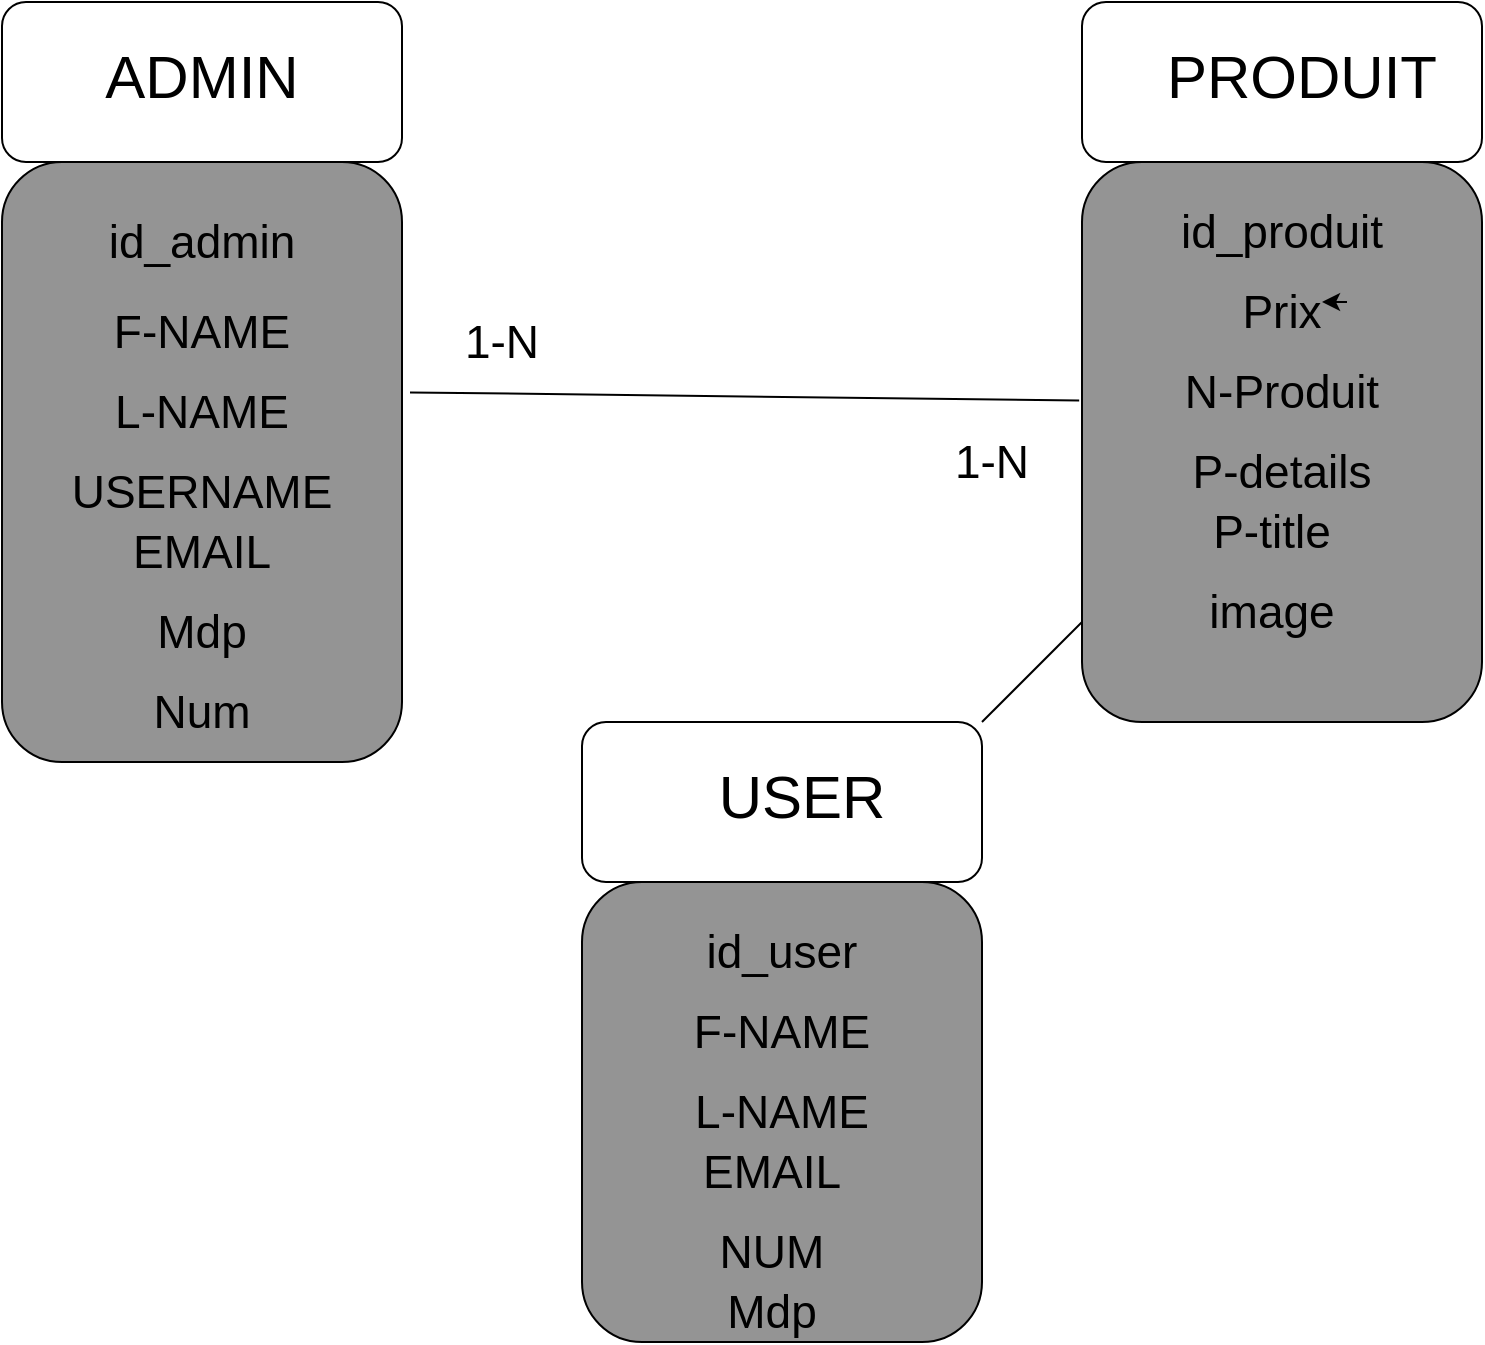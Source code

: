 <mxfile>
    <diagram id="MZ9vT57VOETAHRLRRmkQ" name="Page-1">
        <mxGraphModel dx="975" dy="782" grid="1" gridSize="10" guides="1" tooltips="1" connect="1" arrows="1" fold="1" page="1" pageScale="1" pageWidth="827" pageHeight="1169" math="0" shadow="0">
            <root>
                <mxCell id="0"/>
                <mxCell id="1" parent="0"/>
                <mxCell id="11" value="" style="rounded=1;whiteSpace=wrap;html=1;" vertex="1" parent="1">
                    <mxGeometry x="40" y="120" width="200" height="80" as="geometry"/>
                </mxCell>
                <mxCell id="12" value="" style="rounded=1;whiteSpace=wrap;html=1;" vertex="1" parent="1">
                    <mxGeometry x="580" y="120" width="200" height="80" as="geometry"/>
                </mxCell>
                <mxCell id="13" value="" style="rounded=1;whiteSpace=wrap;html=1;" vertex="1" parent="1">
                    <mxGeometry x="330" y="480" width="200" height="80" as="geometry"/>
                </mxCell>
                <mxCell id="14" value="&lt;p style=&quot;line-height: 150%&quot;&gt;&lt;font style=&quot;font-size: 30px&quot;&gt;ADMIN&lt;/font&gt;&lt;/p&gt;" style="text;html=1;strokeColor=none;fillColor=none;align=center;verticalAlign=middle;whiteSpace=wrap;rounded=0;opacity=0;strokeWidth=12;" vertex="1" parent="1">
                    <mxGeometry x="70" y="130" width="140" height="60" as="geometry"/>
                </mxCell>
                <mxCell id="15" value="&lt;p style=&quot;line-height: 150%&quot;&gt;&lt;font style=&quot;font-size: 30px&quot;&gt;PRODUIT&lt;/font&gt;&lt;/p&gt;" style="text;html=1;strokeColor=none;fillColor=none;align=center;verticalAlign=middle;whiteSpace=wrap;rounded=0;opacity=0;strokeWidth=12;" vertex="1" parent="1">
                    <mxGeometry x="620" y="130" width="140" height="60" as="geometry"/>
                </mxCell>
                <mxCell id="16" value="&lt;p style=&quot;line-height: 150%&quot;&gt;&lt;font style=&quot;font-size: 30px&quot;&gt;USER&lt;/font&gt;&lt;/p&gt;" style="text;html=1;strokeColor=none;fillColor=none;align=center;verticalAlign=middle;whiteSpace=wrap;rounded=0;opacity=0;strokeWidth=12;" vertex="1" parent="1">
                    <mxGeometry x="370" y="490" width="140" height="60" as="geometry"/>
                </mxCell>
                <mxCell id="19" value="" style="rounded=1;whiteSpace=wrap;html=1;fillColor=#949494;" vertex="1" parent="1">
                    <mxGeometry x="40" y="200" width="200" height="300" as="geometry"/>
                </mxCell>
                <mxCell id="20" value="" style="rounded=1;whiteSpace=wrap;html=1;fillColor=#949494;" vertex="1" parent="1">
                    <mxGeometry x="330" y="560" width="200" height="230" as="geometry"/>
                </mxCell>
                <mxCell id="21" value="" style="rounded=1;whiteSpace=wrap;html=1;fillColor=#949494;" vertex="1" parent="1">
                    <mxGeometry x="580" y="200" width="200" height="280" as="geometry"/>
                </mxCell>
                <mxCell id="22" value="&lt;font style=&quot;font-size: 23px&quot;&gt;id_admin&lt;/font&gt;" style="text;html=1;align=center;verticalAlign=middle;whiteSpace=wrap;rounded=0;strokeWidth=1;perimeterSpacing=0;" vertex="1" parent="1">
                    <mxGeometry x="120" y="240" width="40" as="geometry"/>
                </mxCell>
                <mxCell id="23" value="&lt;font style=&quot;font-size: 23px&quot;&gt;F-NAME&lt;/font&gt;" style="text;html=1;align=center;verticalAlign=middle;whiteSpace=wrap;rounded=0;strokeWidth=1;perimeterSpacing=0;" vertex="1" parent="1">
                    <mxGeometry x="75" y="280" width="130" height="10" as="geometry"/>
                </mxCell>
                <mxCell id="27" value="&lt;font style=&quot;font-size: 23px&quot;&gt;L-NAME&lt;/font&gt;" style="text;html=1;align=center;verticalAlign=middle;whiteSpace=wrap;rounded=0;strokeWidth=1;perimeterSpacing=0;" vertex="1" parent="1">
                    <mxGeometry x="75" y="320" width="130" height="10" as="geometry"/>
                </mxCell>
                <mxCell id="28" value="&lt;font style=&quot;font-size: 23px&quot;&gt;USERNAME&lt;/font&gt;" style="text;html=1;align=center;verticalAlign=middle;whiteSpace=wrap;rounded=0;strokeWidth=1;perimeterSpacing=0;" vertex="1" parent="1">
                    <mxGeometry x="75" y="360" width="130" height="10" as="geometry"/>
                </mxCell>
                <mxCell id="29" value="&lt;font style=&quot;font-size: 23px&quot;&gt;EMAIL&lt;/font&gt;" style="text;html=1;align=center;verticalAlign=middle;whiteSpace=wrap;rounded=0;strokeWidth=1;perimeterSpacing=0;" vertex="1" parent="1">
                    <mxGeometry x="75" y="390" width="130" height="10" as="geometry"/>
                </mxCell>
                <mxCell id="30" value="&lt;font style=&quot;font-size: 23px&quot;&gt;Mdp&lt;/font&gt;" style="text;html=1;align=center;verticalAlign=middle;whiteSpace=wrap;rounded=0;strokeWidth=1;perimeterSpacing=0;" vertex="1" parent="1">
                    <mxGeometry x="75" y="430" width="130" height="10" as="geometry"/>
                </mxCell>
                <mxCell id="33" value="&lt;font style=&quot;font-size: 23px&quot;&gt;id_produit&lt;/font&gt;" style="text;html=1;align=center;verticalAlign=middle;whiteSpace=wrap;rounded=0;strokeWidth=1;perimeterSpacing=0;" vertex="1" parent="1">
                    <mxGeometry x="615" y="230" width="130" height="10" as="geometry"/>
                </mxCell>
                <mxCell id="34" value="&lt;font style=&quot;font-size: 23px&quot;&gt;Prix&lt;/font&gt;" style="text;html=1;align=center;verticalAlign=middle;whiteSpace=wrap;rounded=0;strokeWidth=1;perimeterSpacing=0;" vertex="1" parent="1">
                    <mxGeometry x="615" y="270" width="130" height="10" as="geometry"/>
                </mxCell>
                <mxCell id="35" value="&lt;font style=&quot;font-size: 23px&quot;&gt;N-Produit&lt;/font&gt;" style="text;html=1;align=center;verticalAlign=middle;whiteSpace=wrap;rounded=0;strokeWidth=1;perimeterSpacing=0;" vertex="1" parent="1">
                    <mxGeometry x="615" y="310" width="130" height="10" as="geometry"/>
                </mxCell>
                <mxCell id="36" value="&lt;font style=&quot;font-size: 23px&quot;&gt;P-details&lt;/font&gt;" style="text;html=1;align=center;verticalAlign=middle;whiteSpace=wrap;rounded=0;strokeWidth=1;perimeterSpacing=0;" vertex="1" parent="1">
                    <mxGeometry x="615" y="350" width="130" height="10" as="geometry"/>
                </mxCell>
                <mxCell id="37" value="&lt;font style=&quot;font-size: 23px&quot;&gt;P-title&lt;/font&gt;" style="text;html=1;align=center;verticalAlign=middle;whiteSpace=wrap;rounded=0;strokeWidth=1;perimeterSpacing=0;" vertex="1" parent="1">
                    <mxGeometry x="610" y="380" width="130" height="10" as="geometry"/>
                </mxCell>
                <mxCell id="38" style="edgeStyle=orthogonalEdgeStyle;rounded=0;orthogonalLoop=1;jettySize=auto;html=1;exitX=0.75;exitY=0;exitDx=0;exitDy=0;entryX=0.654;entryY=0;entryDx=0;entryDy=0;entryPerimeter=0;" edge="1" parent="1" source="34" target="34">
                    <mxGeometry relative="1" as="geometry"/>
                </mxCell>
                <mxCell id="39" value="&lt;font style=&quot;font-size: 23px&quot;&gt;image&lt;/font&gt;" style="text;html=1;align=center;verticalAlign=middle;whiteSpace=wrap;rounded=0;strokeWidth=1;perimeterSpacing=0;" vertex="1" parent="1">
                    <mxGeometry x="610" y="420" width="130" height="10" as="geometry"/>
                </mxCell>
                <mxCell id="41" value="&lt;font style=&quot;font-size: 23px&quot;&gt;Num&lt;/font&gt;" style="text;html=1;align=center;verticalAlign=middle;whiteSpace=wrap;rounded=0;strokeWidth=1;perimeterSpacing=0;" vertex="1" parent="1">
                    <mxGeometry x="75" y="470" width="130" height="10" as="geometry"/>
                </mxCell>
                <mxCell id="42" value="&lt;font style=&quot;font-size: 23px&quot;&gt;id_user&lt;/font&gt;" style="text;html=1;align=center;verticalAlign=middle;whiteSpace=wrap;rounded=0;strokeWidth=1;perimeterSpacing=0;" vertex="1" parent="1">
                    <mxGeometry x="365" y="590" width="130" height="10" as="geometry"/>
                </mxCell>
                <mxCell id="43" value="&lt;font style=&quot;font-size: 23px&quot;&gt;F-NAME&lt;/font&gt;" style="text;html=1;align=center;verticalAlign=middle;whiteSpace=wrap;rounded=0;strokeWidth=1;perimeterSpacing=0;" vertex="1" parent="1">
                    <mxGeometry x="365" y="630" width="130" height="10" as="geometry"/>
                </mxCell>
                <mxCell id="44" value="&lt;font style=&quot;font-size: 23px&quot;&gt;L-NAME&lt;/font&gt;" style="text;html=1;align=center;verticalAlign=middle;whiteSpace=wrap;rounded=0;strokeWidth=1;perimeterSpacing=0;" vertex="1" parent="1">
                    <mxGeometry x="365" y="670" width="130" height="10" as="geometry"/>
                </mxCell>
                <mxCell id="45" value="&lt;font style=&quot;font-size: 23px&quot;&gt;EMAIL&lt;/font&gt;" style="text;html=1;align=center;verticalAlign=middle;whiteSpace=wrap;rounded=0;strokeWidth=1;perimeterSpacing=0;" vertex="1" parent="1">
                    <mxGeometry x="360" y="700" width="130" height="10" as="geometry"/>
                </mxCell>
                <mxCell id="46" value="&lt;font style=&quot;font-size: 23px&quot;&gt;NUM&lt;/font&gt;" style="text;html=1;align=center;verticalAlign=middle;whiteSpace=wrap;rounded=0;strokeWidth=1;perimeterSpacing=0;" vertex="1" parent="1">
                    <mxGeometry x="360" y="740" width="130" height="10" as="geometry"/>
                </mxCell>
                <mxCell id="48" value="&lt;font style=&quot;font-size: 23px&quot;&gt;Mdp&lt;/font&gt;" style="text;html=1;align=center;verticalAlign=middle;whiteSpace=wrap;rounded=0;strokeWidth=1;perimeterSpacing=0;" vertex="1" parent="1">
                    <mxGeometry x="360" y="770" width="130" height="10" as="geometry"/>
                </mxCell>
                <mxCell id="49" value="" style="endArrow=none;html=1;entryX=-0.007;entryY=0.426;entryDx=0;entryDy=0;entryPerimeter=0;exitX=1.02;exitY=0.384;exitDx=0;exitDy=0;exitPerimeter=0;" edge="1" parent="1" source="19" target="21">
                    <mxGeometry width="50" height="50" relative="1" as="geometry">
                        <mxPoint x="390" y="540" as="sourcePoint"/>
                        <mxPoint x="440" y="490" as="targetPoint"/>
                        <Array as="points"/>
                    </mxGeometry>
                </mxCell>
                <mxCell id="51" value="&lt;font style=&quot;font-size: 23px&quot;&gt;1-N&lt;/font&gt;" style="text;html=1;strokeColor=none;fillColor=none;align=center;verticalAlign=middle;whiteSpace=wrap;rounded=0;glass=0;opacity=0;" vertex="1" parent="1">
                    <mxGeometry x="250" y="270" width="80" height="40" as="geometry"/>
                </mxCell>
                <mxCell id="54" value="&lt;font style=&quot;font-size: 23px&quot;&gt;1-N&lt;/font&gt;" style="text;html=1;strokeColor=none;fillColor=none;align=center;verticalAlign=middle;whiteSpace=wrap;rounded=0;glass=0;opacity=0;" vertex="1" parent="1">
                    <mxGeometry x="495" y="330" width="80" height="40" as="geometry"/>
                </mxCell>
                <mxCell id="55" value="" style="endArrow=none;html=1;" edge="1" parent="1">
                    <mxGeometry width="50" height="50" relative="1" as="geometry">
                        <mxPoint x="530" y="480" as="sourcePoint"/>
                        <mxPoint x="580" y="430" as="targetPoint"/>
                    </mxGeometry>
                </mxCell>
            </root>
        </mxGraphModel>
    </diagram>
</mxfile>